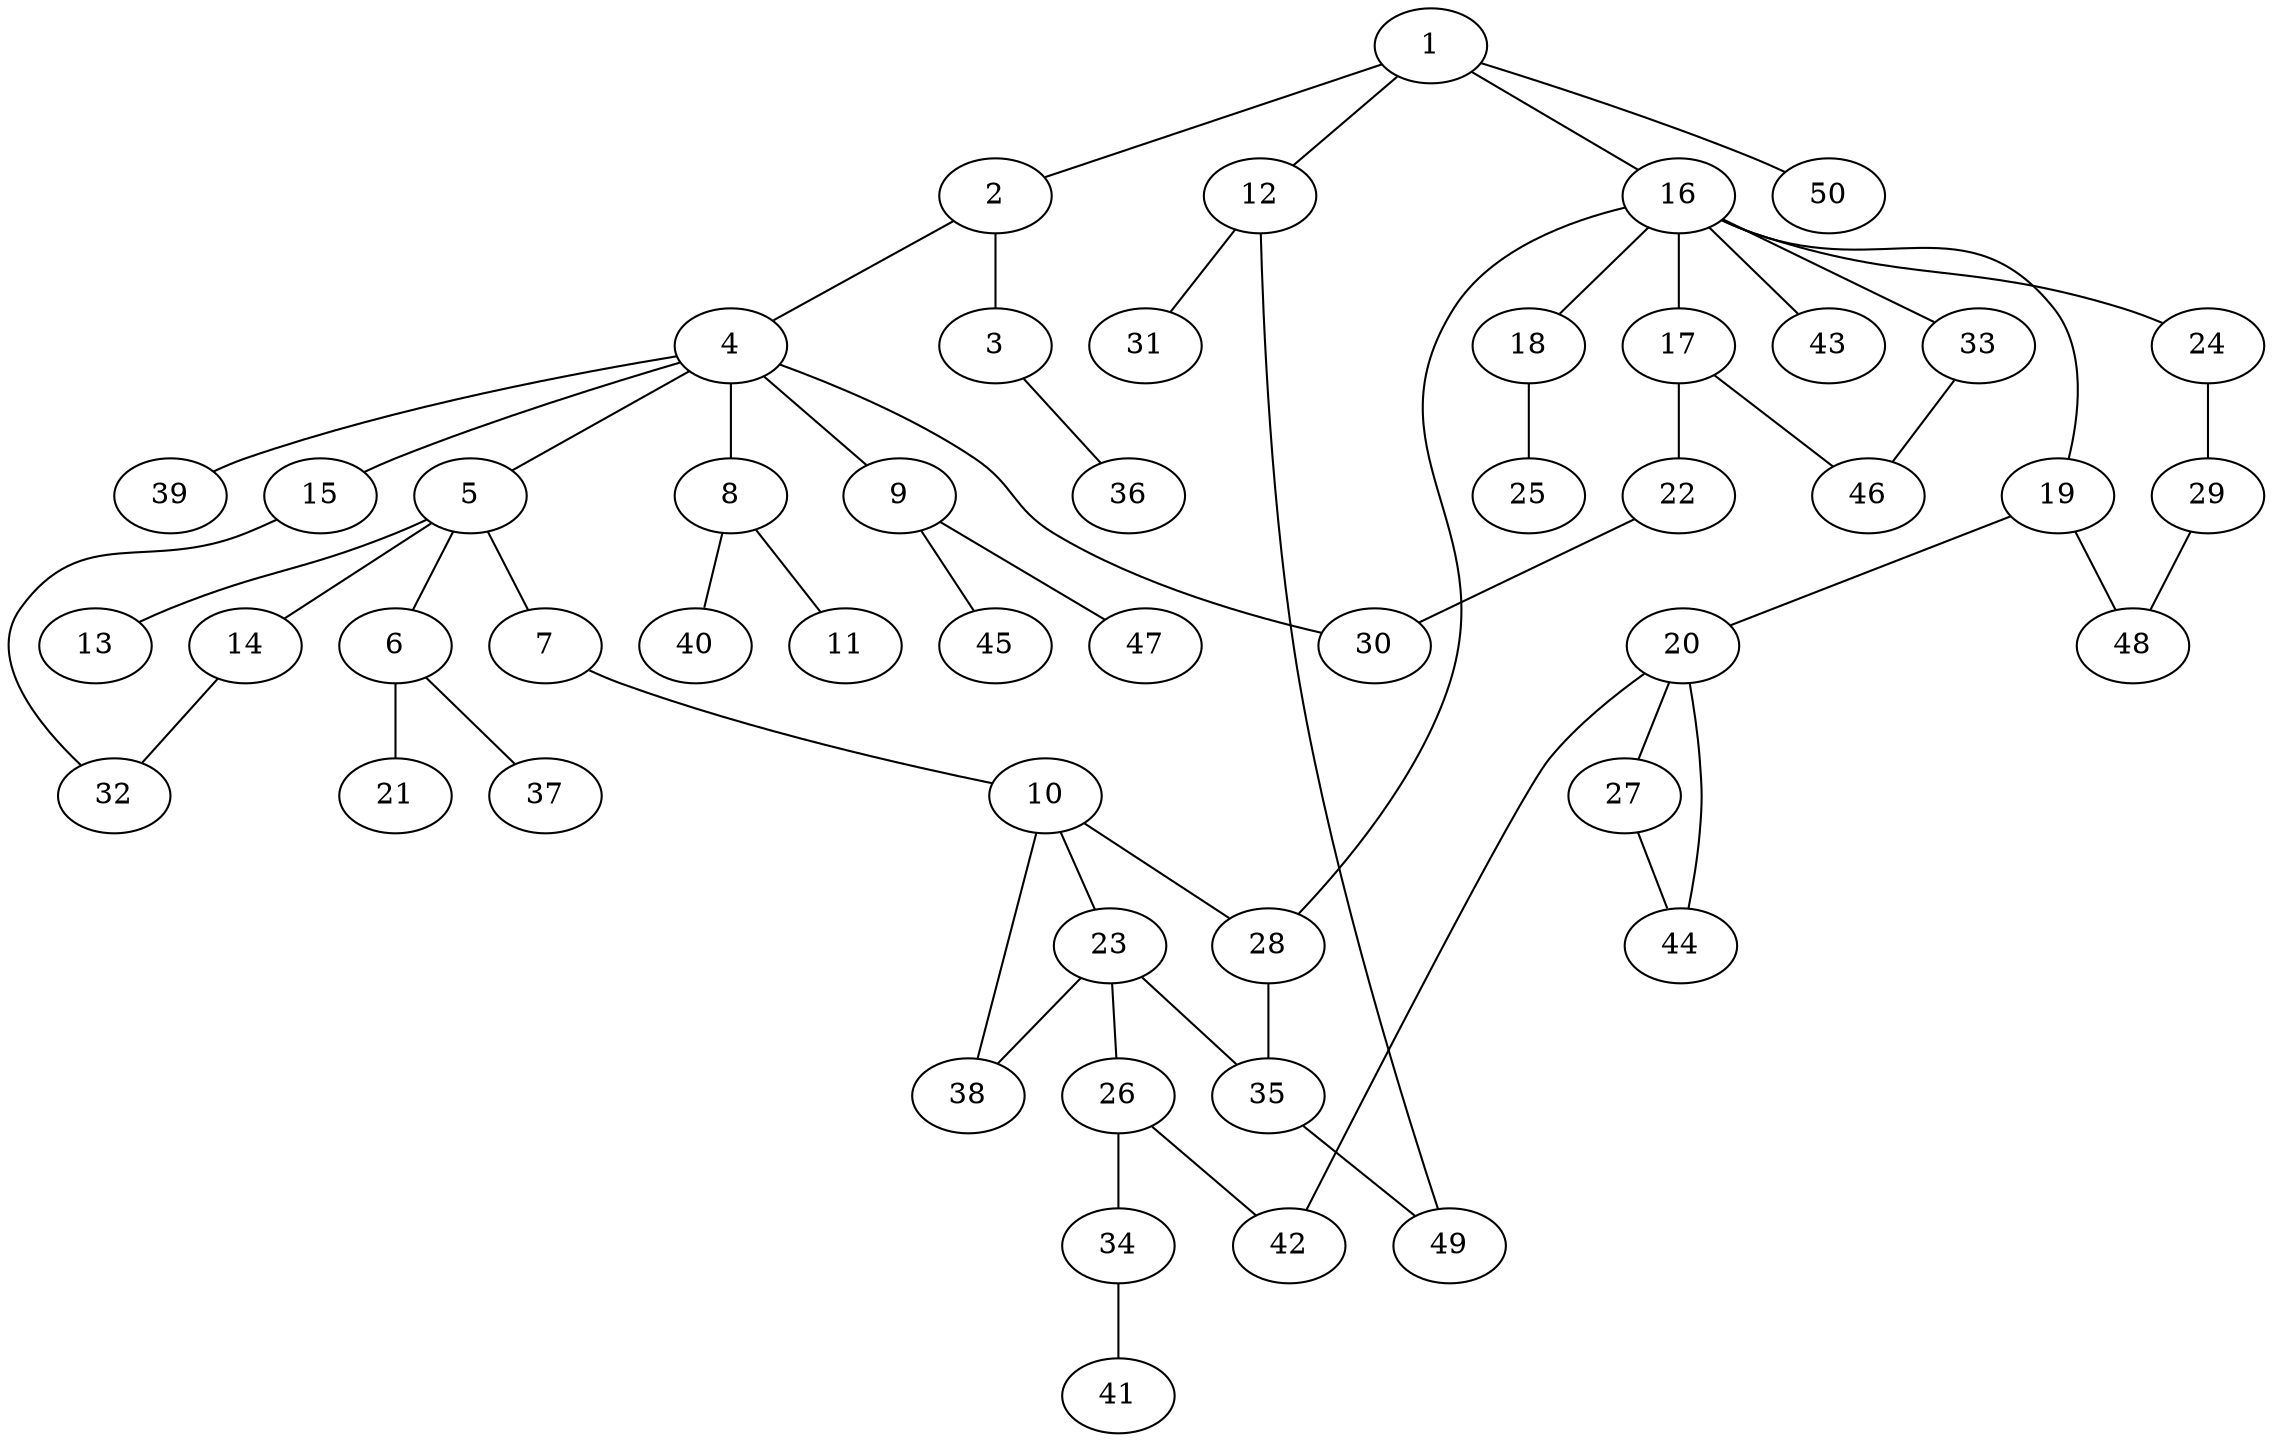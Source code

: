 graph graphname {1--2
1--12
1--16
1--50
2--3
2--4
3--36
4--5
4--8
4--9
4--15
4--30
4--39
5--6
5--7
5--13
5--14
6--21
6--37
7--10
8--11
8--40
9--45
9--47
10--23
10--28
10--38
12--31
12--49
14--32
15--32
16--17
16--18
16--19
16--24
16--28
16--33
16--43
17--22
17--46
18--25
19--20
19--48
20--27
20--42
20--44
22--30
23--26
23--35
23--38
24--29
26--34
26--42
27--44
28--35
29--48
33--46
34--41
35--49
}